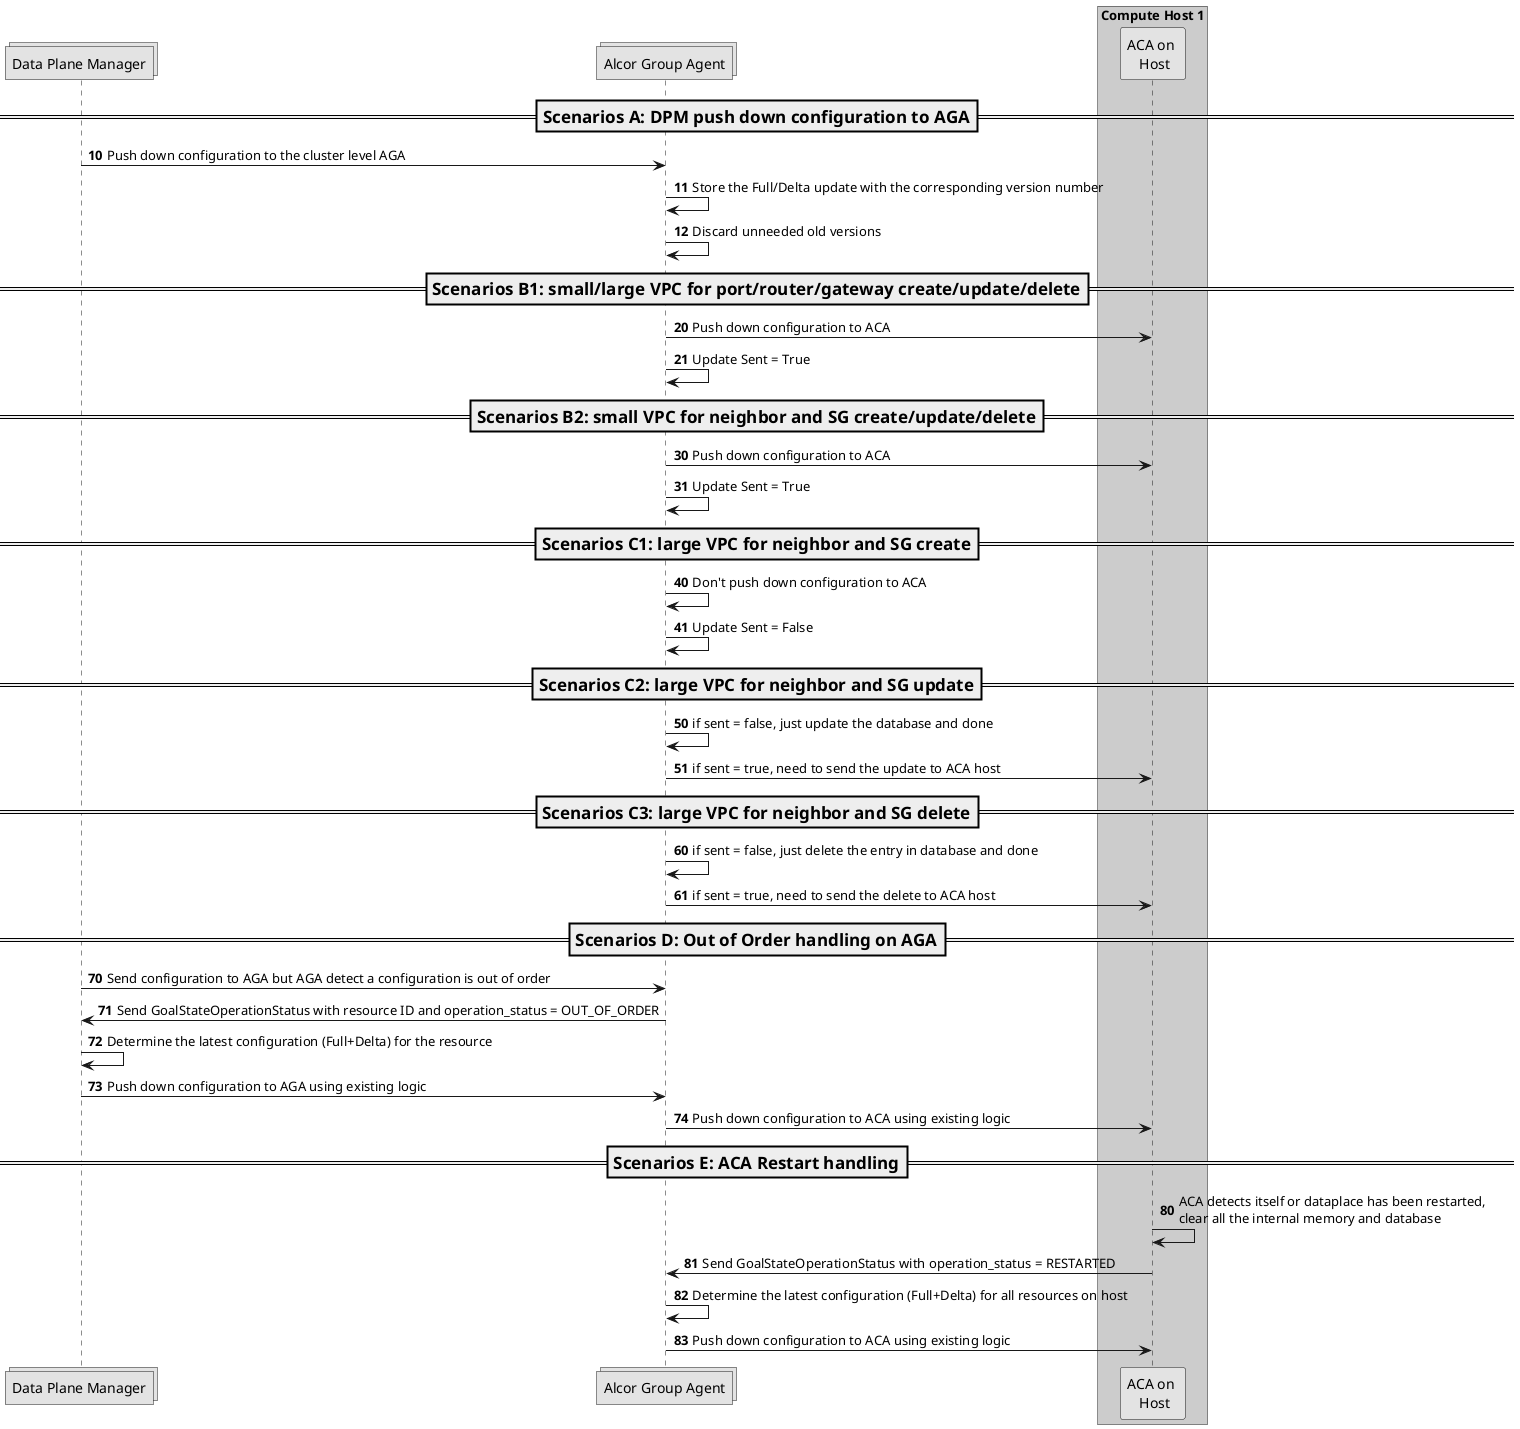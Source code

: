 ' Copyright 2019 The Alcor Authors.

' Licensed under the Apache License, Version 2.0 (the "License");
'        you may not use this file except in compliance with the License.
'        You may obtain a copy of the License at

'        http://www.apache.org/licenses/LICENSE-2.0

'        Unless required by applicable law or agreed to in writing, software
'        distributed under the License is distributed on an "AS IS" BASIS,
'        WITHOUT WARRANTIES OR CONDITIONS OF ANY KIND, either express or implied.
'        See the License for the specific language governing permissions and
'        limitations under the License.

@startuml

skinparam monochrome true

collections "Data Plane Manager"
collections "Alcor Group Agent"

box "Compute Host 1" #LightBlue
participant "ACA on \n Host"
end box


===Scenarios A: DPM push down configuration to AGA==

autonumber 10
"Data Plane Manager" -> "Alcor Group Agent": Push down configuration to the cluster level AGA
"Alcor Group Agent" -> "Alcor Group Agent": Store the Full/Delta update with the corresponding version number
"Alcor Group Agent" -> "Alcor Group Agent": Discard unneeded old versions

===Scenarios B1: small/large VPC for port/router/gateway create/update/delete==

autonumber 20
"Alcor Group Agent" -> "ACA on \n Host": Push down configuration to ACA
"Alcor Group Agent" -> "Alcor Group Agent": Update Sent = True

===Scenarios B2: small VPC for neighbor and SG create/update/delete==

autonumber 30
"Alcor Group Agent" -> "ACA on \n Host": Push down configuration to ACA
"Alcor Group Agent" -> "Alcor Group Agent": Update Sent = True

===Scenarios C1: large VPC for neighbor and SG create==

autonumber 40
"Alcor Group Agent" -> "Alcor Group Agent": Don't push down configuration to ACA
"Alcor Group Agent" -> "Alcor Group Agent": Update Sent = False

===Scenarios C2: large VPC for neighbor and SG update==

autonumber 50
"Alcor Group Agent" -> "Alcor Group Agent": if sent = false, just update the database and done
"Alcor Group Agent" -> "ACA on \n Host": if sent = true, need to send the update to ACA host

===Scenarios C3: large VPC for neighbor and SG delete==

autonumber 60
"Alcor Group Agent" -> "Alcor Group Agent": if sent = false, just delete the entry in database and done
"Alcor Group Agent" -> "ACA on \n Host": if sent = true, need to send the delete to ACA host

===Scenarios D: Out of Order handling on AGA==

autonumber 70
"Data Plane Manager" -> "Alcor Group Agent": Send configuration to AGA but AGA detect a configuration is out of order
"Alcor Group Agent" -> "Data Plane Manager": Send GoalStateOperationStatus with resource ID and operation_status = OUT_OF_ORDER
"Data Plane Manager" -> "Data Plane Manager": Determine the latest configuration (Full+Delta) for the resource
"Data Plane Manager" -> "Alcor Group Agent": Push down configuration to AGA using existing logic
"Alcor Group Agent" -> "ACA on \n Host": Push down configuration to ACA using existing logic

===Scenarios E: ACA Restart handling==

autonumber 80
"ACA on \n Host" -> "ACA on \n Host": ACA detects itself or dataplace has been restarted, \nclear all the internal memory and database
"ACA on \n Host" -> "Alcor Group Agent": Send GoalStateOperationStatus with operation_status = RESTARTED
"Alcor Group Agent" -> "Alcor Group Agent": Determine the latest configuration (Full+Delta) for all resources on host
"Alcor Group Agent" -> "ACA on \n Host": Push down configuration to ACA using existing logic

@enduml

